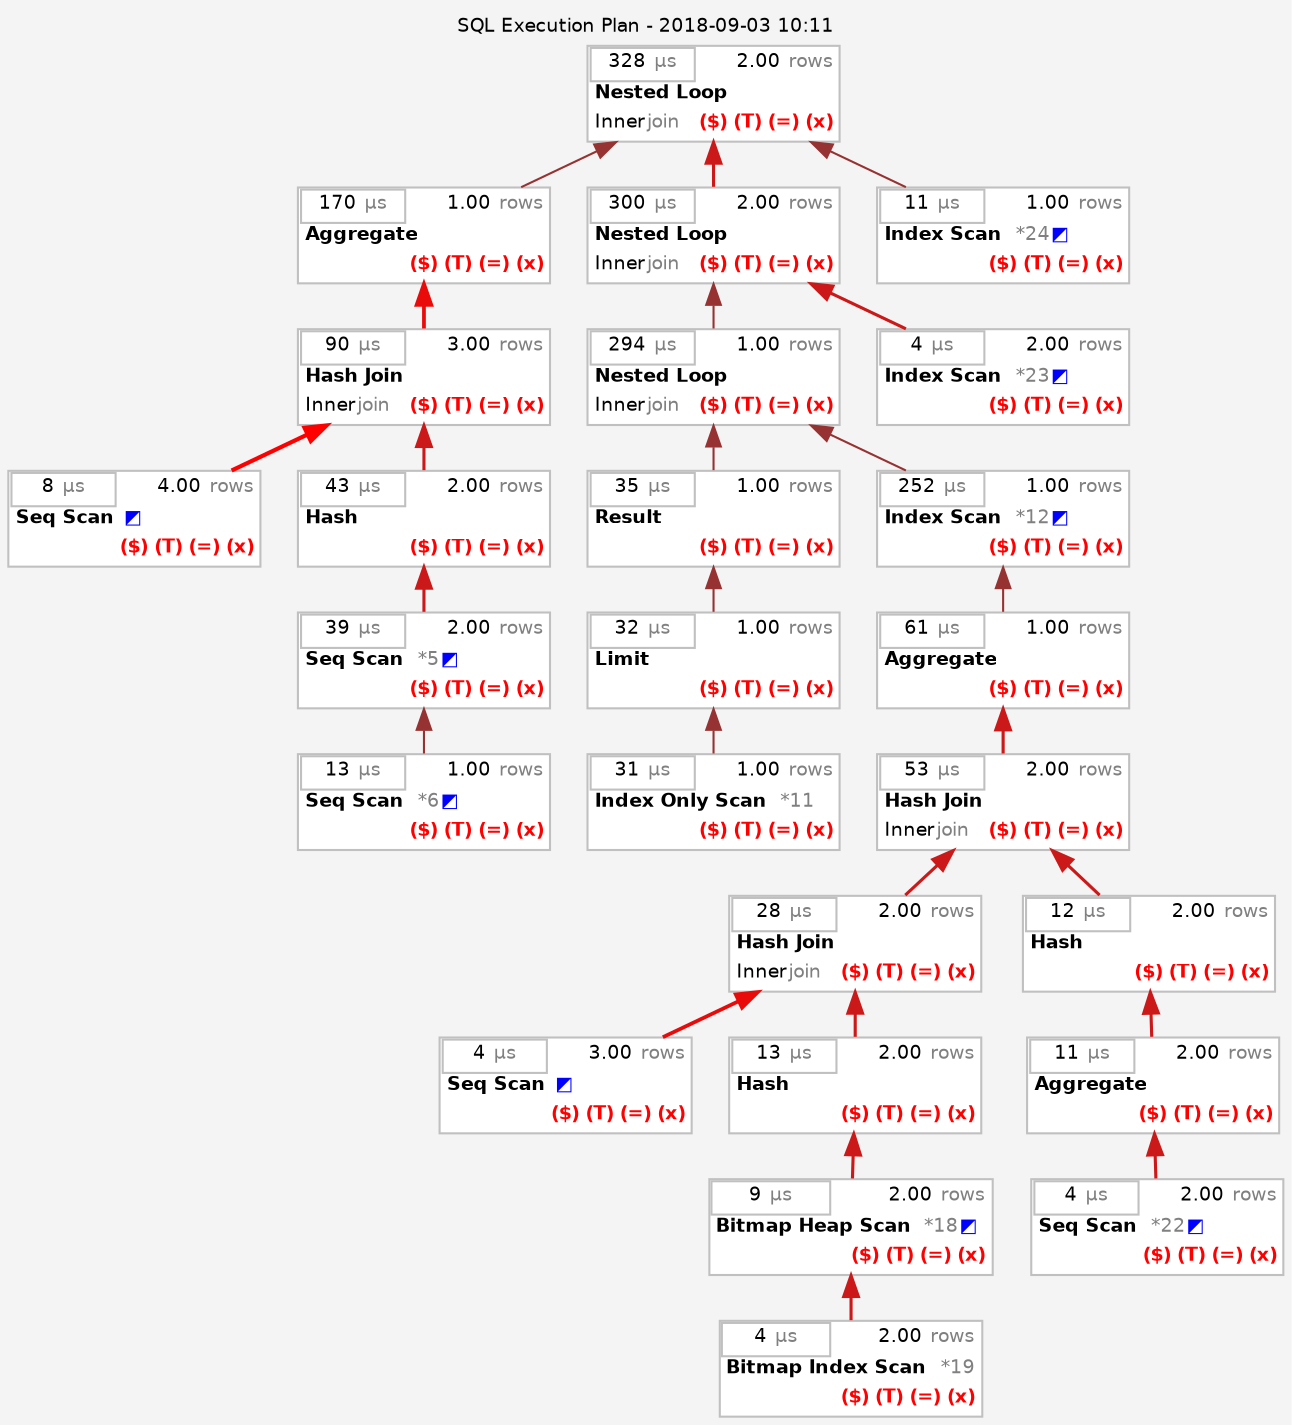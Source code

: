 digraph p1 {
  rankdir=BT; ranksep=0.3;
  bgcolor="#f4f4f4";
  graph [fontname = "helvetica", fontsize = 9]; node [fontname = "helvetica", fontsize = 9]; edge [fontname = "helvetica", fontsize = 9];
  labelloc="t"; label="SQL Execution Plan - 2018-09-03 10:11";
subgraph tree {
  0 [shape=none width=0 height=0 margin=0 style="rounded" color="#c0c0c0" label=<<table cellspacing="0" border="1" bgcolor="#ffffff" cellborder="0"><tr><td width="50%" color="#c0c0c0" border="1" bgcolor="#ffffff">328<font color="#808080">&nbsp;µs</font></td><td align="right">&nbsp;2.00<font color="#808080"> rows</font></td></tr><tr><td colspan="2" align="left"><b>Nested Loop</b>&nbsp;</td></tr><tr><td align="left">Inner<font color="#808080">join</font></td><td align="right"><font color="#ff0000"><b>($) (T) (=) (x)</b></font></td></tr></table>>];
  1 [shape=none width=0 height=0 margin=0 style="rounded" color="#c0c0c0" label=<<table cellspacing="0" border="1" bgcolor="#ffffff" cellborder="0"><tr><td width="50%" color="#c0c0c0" border="1" bgcolor="#ffffff">170<font color="#808080">&nbsp;µs</font></td><td align="right">&nbsp;1.00<font color="#808080"> rows</font></td></tr><tr><td colspan="2" align="left"><b>Aggregate</b>&nbsp;</td></tr><tr><td align="left"></td><td align="right"><font color="#ff0000"><b>($) (T) (=) (x)</b></font></td></tr></table>>];
  2 [shape=none width=0 height=0 margin=0 style="rounded" color="#c0c0c0" label=<<table cellspacing="0" border="1" bgcolor="#ffffff" cellborder="0"><tr><td width="50%" color="#c0c0c0" border="1" bgcolor="#ffffff">90<font color="#808080">&nbsp;µs</font></td><td align="right">&nbsp;3.00<font color="#808080"> rows</font></td></tr><tr><td colspan="2" align="left"><b>Hash Join</b>&nbsp;</td></tr><tr><td align="left">Inner<font color="#808080">join</font></td><td align="right"><font color="#ff0000"><b>($) (T) (=) (x)</b></font></td></tr></table>>];
  3 [shape=none width=0 height=0 margin=0 style="rounded" color="#c0c0c0" label=<<table cellspacing="0" border="1" bgcolor="#ffffff" cellborder="0"><tr><td width="50%" color="#c0c0c0" border="1" bgcolor="#ffffff">8<font color="#808080">&nbsp;µs</font></td><td align="right">&nbsp;4.00<font color="#808080"> rows</font></td></tr><tr><td colspan="2" align="left"><b>Seq Scan</b>&nbsp;<font color="#0000ff">&#x25e9;</font> </td></tr><tr><td align="left"></td><td align="right"><font color="#ff0000"><b>($) (T) (=) (x)</b></font></td></tr></table>>];
  4 [shape=none width=0 height=0 margin=0 style="rounded" color="#c0c0c0" label=<<table cellspacing="0" border="1" bgcolor="#ffffff" cellborder="0"><tr><td width="50%" color="#c0c0c0" border="1" bgcolor="#ffffff">43<font color="#808080">&nbsp;µs</font></td><td align="right">&nbsp;2.00<font color="#808080"> rows</font></td></tr><tr><td colspan="2" align="left"><b>Hash</b>&nbsp;</td></tr><tr><td align="left"></td><td align="right"><font color="#ff0000"><b>($) (T) (=) (x)</b></font></td></tr></table>>];
  5 [shape=none width=0 height=0 margin=0 style="rounded" color="#c0c0c0" label=<<table cellspacing="0" border="1" bgcolor="#ffffff" cellborder="0"><tr><td width="50%" color="#c0c0c0" border="1" bgcolor="#ffffff">39<font color="#808080">&nbsp;µs</font></td><td align="right">&nbsp;2.00<font color="#808080"> rows</font></td></tr><tr><td colspan="2" align="left"><b>Seq Scan</b><font color="#808080">&nbsp;&nbsp;*5</font><font color="#0000ff">&#x25e9;</font> </td></tr><tr><td align="left"></td><td align="right"><font color="#ff0000"><b>($) (T) (=) (x)</b></font></td></tr></table>>];
  6 [shape=none width=0 height=0 margin=0 style="rounded" color="#c0c0c0" label=<<table cellspacing="0" border="1" bgcolor="#ffffff" cellborder="0"><tr><td width="50%" color="#c0c0c0" border="1" bgcolor="#ffffff">13<font color="#808080">&nbsp;µs</font></td><td align="right">&nbsp;1.00<font color="#808080"> rows</font></td></tr><tr><td colspan="2" align="left"><b>Seq Scan</b><font color="#808080">&nbsp;&nbsp;*6</font><font color="#0000ff">&#x25e9;</font> </td></tr><tr><td align="left"></td><td align="right"><font color="#ff0000"><b>($) (T) (=) (x)</b></font></td></tr></table>>];
  7 [shape=none width=0 height=0 margin=0 style="rounded" color="#c0c0c0" label=<<table cellspacing="0" border="1" bgcolor="#ffffff" cellborder="0"><tr><td width="50%" color="#c0c0c0" border="1" bgcolor="#ffffff">300<font color="#808080">&nbsp;µs</font></td><td align="right">&nbsp;2.00<font color="#808080"> rows</font></td></tr><tr><td colspan="2" align="left"><b>Nested Loop</b>&nbsp;</td></tr><tr><td align="left">Inner<font color="#808080">join</font></td><td align="right"><font color="#ff0000"><b>($) (T) (=) (x)</b></font></td></tr></table>>];
  8 [shape=none width=0 height=0 margin=0 style="rounded" color="#c0c0c0" label=<<table cellspacing="0" border="1" bgcolor="#ffffff" cellborder="0"><tr><td width="50%" color="#c0c0c0" border="1" bgcolor="#ffffff">294<font color="#808080">&nbsp;µs</font></td><td align="right">&nbsp;1.00<font color="#808080"> rows</font></td></tr><tr><td colspan="2" align="left"><b>Nested Loop</b>&nbsp;</td></tr><tr><td align="left">Inner<font color="#808080">join</font></td><td align="right"><font color="#ff0000"><b>($) (T) (=) (x)</b></font></td></tr></table>>];
  9 [shape=none width=0 height=0 margin=0 style="rounded" color="#c0c0c0" label=<<table cellspacing="0" border="1" bgcolor="#ffffff" cellborder="0"><tr><td width="50%" color="#c0c0c0" border="1" bgcolor="#ffffff">35<font color="#808080">&nbsp;µs</font></td><td align="right">&nbsp;1.00<font color="#808080"> rows</font></td></tr><tr><td colspan="2" align="left"><b>Result</b>&nbsp;</td></tr><tr><td align="left"></td><td align="right"><font color="#ff0000"><b>($) (T) (=) (x)</b></font></td></tr></table>>];
  10 [shape=none width=0 height=0 margin=0 style="rounded" color="#c0c0c0" label=<<table cellspacing="0" border="1" bgcolor="#ffffff" cellborder="0"><tr><td width="50%" color="#c0c0c0" border="1" bgcolor="#ffffff">32<font color="#808080">&nbsp;µs</font></td><td align="right">&nbsp;1.00<font color="#808080"> rows</font></td></tr><tr><td colspan="2" align="left"><b>Limit</b>&nbsp;</td></tr><tr><td align="left"></td><td align="right"><font color="#ff0000"><b>($) (T) (=) (x)</b></font></td></tr></table>>];
  11 [shape=none width=0 height=0 margin=0 style="rounded" color="#c0c0c0" label=<<table cellspacing="0" border="1" bgcolor="#ffffff" cellborder="0"><tr><td width="50%" color="#c0c0c0" border="1" bgcolor="#ffffff">31<font color="#808080">&nbsp;µs</font></td><td align="right">&nbsp;1.00<font color="#808080"> rows</font></td></tr><tr><td colspan="2" align="left"><b>Index Only Scan</b><font color="#808080">&nbsp;&nbsp;*11</font></td></tr><tr><td align="left"></td><td align="right"><font color="#ff0000"><b>($) (T) (=) (x)</b></font></td></tr></table>>];
  12 [shape=none width=0 height=0 margin=0 style="rounded" color="#c0c0c0" label=<<table cellspacing="0" border="1" bgcolor="#ffffff" cellborder="0"><tr><td width="50%" color="#c0c0c0" border="1" bgcolor="#ffffff">252<font color="#808080">&nbsp;µs</font></td><td align="right">&nbsp;1.00<font color="#808080"> rows</font></td></tr><tr><td colspan="2" align="left"><b>Index Scan</b><font color="#808080">&nbsp;&nbsp;*12</font><font color="#0000ff">&#x25e9;</font> </td></tr><tr><td align="left"></td><td align="right"><font color="#ff0000"><b>($) (T) (=) (x)</b></font></td></tr></table>>];
  13 [shape=none width=0 height=0 margin=0 style="rounded" color="#c0c0c0" label=<<table cellspacing="0" border="1" bgcolor="#ffffff" cellborder="0"><tr><td width="50%" color="#c0c0c0" border="1" bgcolor="#ffffff">61<font color="#808080">&nbsp;µs</font></td><td align="right">&nbsp;1.00<font color="#808080"> rows</font></td></tr><tr><td colspan="2" align="left"><b>Aggregate</b>&nbsp;</td></tr><tr><td align="left"></td><td align="right"><font color="#ff0000"><b>($) (T) (=) (x)</b></font></td></tr></table>>];
  14 [shape=none width=0 height=0 margin=0 style="rounded" color="#c0c0c0" label=<<table cellspacing="0" border="1" bgcolor="#ffffff" cellborder="0"><tr><td width="50%" color="#c0c0c0" border="1" bgcolor="#ffffff">53<font color="#808080">&nbsp;µs</font></td><td align="right">&nbsp;2.00<font color="#808080"> rows</font></td></tr><tr><td colspan="2" align="left"><b>Hash Join</b>&nbsp;</td></tr><tr><td align="left">Inner<font color="#808080">join</font></td><td align="right"><font color="#ff0000"><b>($) (T) (=) (x)</b></font></td></tr></table>>];
  15 [shape=none width=0 height=0 margin=0 style="rounded" color="#c0c0c0" label=<<table cellspacing="0" border="1" bgcolor="#ffffff" cellborder="0"><tr><td width="50%" color="#c0c0c0" border="1" bgcolor="#ffffff">28<font color="#808080">&nbsp;µs</font></td><td align="right">&nbsp;2.00<font color="#808080"> rows</font></td></tr><tr><td colspan="2" align="left"><b>Hash Join</b>&nbsp;</td></tr><tr><td align="left">Inner<font color="#808080">join</font></td><td align="right"><font color="#ff0000"><b>($) (T) (=) (x)</b></font></td></tr></table>>];
  16 [shape=none width=0 height=0 margin=0 style="rounded" color="#c0c0c0" label=<<table cellspacing="0" border="1" bgcolor="#ffffff" cellborder="0"><tr><td width="50%" color="#c0c0c0" border="1" bgcolor="#ffffff">4<font color="#808080">&nbsp;µs</font></td><td align="right">&nbsp;3.00<font color="#808080"> rows</font></td></tr><tr><td colspan="2" align="left"><b>Seq Scan</b>&nbsp;<font color="#0000ff">&#x25e9;</font> </td></tr><tr><td align="left"></td><td align="right"><font color="#ff0000"><b>($) (T) (=) (x)</b></font></td></tr></table>>];
  17 [shape=none width=0 height=0 margin=0 style="rounded" color="#c0c0c0" label=<<table cellspacing="0" border="1" bgcolor="#ffffff" cellborder="0"><tr><td width="50%" color="#c0c0c0" border="1" bgcolor="#ffffff">13<font color="#808080">&nbsp;µs</font></td><td align="right">&nbsp;2.00<font color="#808080"> rows</font></td></tr><tr><td colspan="2" align="left"><b>Hash</b>&nbsp;</td></tr><tr><td align="left"></td><td align="right"><font color="#ff0000"><b>($) (T) (=) (x)</b></font></td></tr></table>>];
  18 [shape=none width=0 height=0 margin=0 style="rounded" color="#c0c0c0" label=<<table cellspacing="0" border="1" bgcolor="#ffffff" cellborder="0"><tr><td width="50%" color="#c0c0c0" border="1" bgcolor="#ffffff">9<font color="#808080">&nbsp;µs</font></td><td align="right">&nbsp;2.00<font color="#808080"> rows</font></td></tr><tr><td colspan="2" align="left"><b>Bitmap Heap Scan</b><font color="#808080">&nbsp;&nbsp;*18</font><font color="#0000ff">&#x25e9;</font> </td></tr><tr><td align="left"></td><td align="right"><font color="#ff0000"><b>($) (T) (=) (x)</b></font></td></tr></table>>];
  19 [shape=none width=0 height=0 margin=0 style="rounded" color="#c0c0c0" label=<<table cellspacing="0" border="1" bgcolor="#ffffff" cellborder="0"><tr><td width="50%" color="#c0c0c0" border="1" bgcolor="#ffffff">4<font color="#808080">&nbsp;µs</font></td><td align="right">&nbsp;2.00<font color="#808080"> rows</font></td></tr><tr><td colspan="2" align="left"><b>Bitmap Index Scan</b><font color="#808080">&nbsp;&nbsp;*19</font></td></tr><tr><td align="left"></td><td align="right"><font color="#ff0000"><b>($) (T) (=) (x)</b></font></td></tr></table>>];
  20 [shape=none width=0 height=0 margin=0 style="rounded" color="#c0c0c0" label=<<table cellspacing="0" border="1" bgcolor="#ffffff" cellborder="0"><tr><td width="50%" color="#c0c0c0" border="1" bgcolor="#ffffff">12<font color="#808080">&nbsp;µs</font></td><td align="right">&nbsp;2.00<font color="#808080"> rows</font></td></tr><tr><td colspan="2" align="left"><b>Hash</b>&nbsp;</td></tr><tr><td align="left"></td><td align="right"><font color="#ff0000"><b>($) (T) (=) (x)</b></font></td></tr></table>>];
  21 [shape=none width=0 height=0 margin=0 style="rounded" color="#c0c0c0" label=<<table cellspacing="0" border="1" bgcolor="#ffffff" cellborder="0"><tr><td width="50%" color="#c0c0c0" border="1" bgcolor="#ffffff">11<font color="#808080">&nbsp;µs</font></td><td align="right">&nbsp;2.00<font color="#808080"> rows</font></td></tr><tr><td colspan="2" align="left"><b>Aggregate</b>&nbsp;</td></tr><tr><td align="left"></td><td align="right"><font color="#ff0000"><b>($) (T) (=) (x)</b></font></td></tr></table>>];
  22 [shape=none width=0 height=0 margin=0 style="rounded" color="#c0c0c0" label=<<table cellspacing="0" border="1" bgcolor="#ffffff" cellborder="0"><tr><td width="50%" color="#c0c0c0" border="1" bgcolor="#ffffff">4<font color="#808080">&nbsp;µs</font></td><td align="right">&nbsp;2.00<font color="#808080"> rows</font></td></tr><tr><td colspan="2" align="left"><b>Seq Scan</b><font color="#808080">&nbsp;&nbsp;*22</font><font color="#0000ff">&#x25e9;</font> </td></tr><tr><td align="left"></td><td align="right"><font color="#ff0000"><b>($) (T) (=) (x)</b></font></td></tr></table>>];
  23 [shape=none width=0 height=0 margin=0 style="rounded" color="#c0c0c0" label=<<table cellspacing="0" border="1" bgcolor="#ffffff" cellborder="0"><tr><td width="50%" color="#c0c0c0" border="1" bgcolor="#ffffff">4<font color="#808080">&nbsp;µs</font></td><td align="right">&nbsp;2.00<font color="#808080"> rows</font></td></tr><tr><td colspan="2" align="left"><b>Index Scan</b><font color="#808080">&nbsp;&nbsp;*23</font><font color="#0000ff">&#x25e9;</font> </td></tr><tr><td align="left"></td><td align="right"><font color="#ff0000"><b>($) (T) (=) (x)</b></font></td></tr></table>>];
  24 [shape=none width=0 height=0 margin=0 style="rounded" color="#c0c0c0" label=<<table cellspacing="0" border="1" bgcolor="#ffffff" cellborder="0"><tr><td width="50%" color="#c0c0c0" border="1" bgcolor="#ffffff">11<font color="#808080">&nbsp;µs</font></td><td align="right">&nbsp;1.00<font color="#808080"> rows</font></td></tr><tr><td colspan="2" align="left"><b>Index Scan</b><font color="#808080">&nbsp;&nbsp;*24</font><font color="#0000ff">&#x25e9;</font> </td></tr><tr><td align="left"></td><td align="right"><font color="#ff0000"><b>($) (T) (=) (x)</b></font></td></tr></table>>];
  1 -> 0 [color="#963232" penwidth=1.0];
  2 -> 1 [color="#e9 a a" penwidth=1.8];
  3 -> 2 [color="#ff 0 0" penwidth=2.0];
  4 -> 2 [color="#cb1919" penwidth=1.5];
  5 -> 4 [color="#cb1919" penwidth=1.5];
  6 -> 5 [color="#963232" penwidth=1.0];
  7 -> 0 [color="#cb1919" penwidth=1.5];
  8 -> 7 [color="#963232" penwidth=1.0];
  9 -> 8 [color="#963232" penwidth=1.0];
  10 -> 9 [color="#963232" penwidth=1.0];
  11 -> 10 [color="#963232" penwidth=1.0];
  12 -> 8 [color="#963232" penwidth=1.0];
  13 -> 12 [color="#963232" penwidth=1.0];
  14 -> 13 [color="#cb1919" penwidth=1.5];
  15 -> 14 [color="#cb1919" penwidth=1.5];
  16 -> 15 [color="#e9 a a" penwidth=1.8];
  17 -> 15 [color="#cb1919" penwidth=1.5];
  18 -> 17 [color="#cb1919" penwidth=1.5];
  19 -> 18 [color="#cb1919" penwidth=1.5];
  20 -> 14 [color="#cb1919" penwidth=1.5];
  21 -> 20 [color="#cb1919" penwidth=1.5];
  22 -> 21 [color="#cb1919" penwidth=1.5];
  23 -> 7 [color="#cb1919" penwidth=1.5];
  24 -> 0 [color="#963232" penwidth=1.0];
}
}
